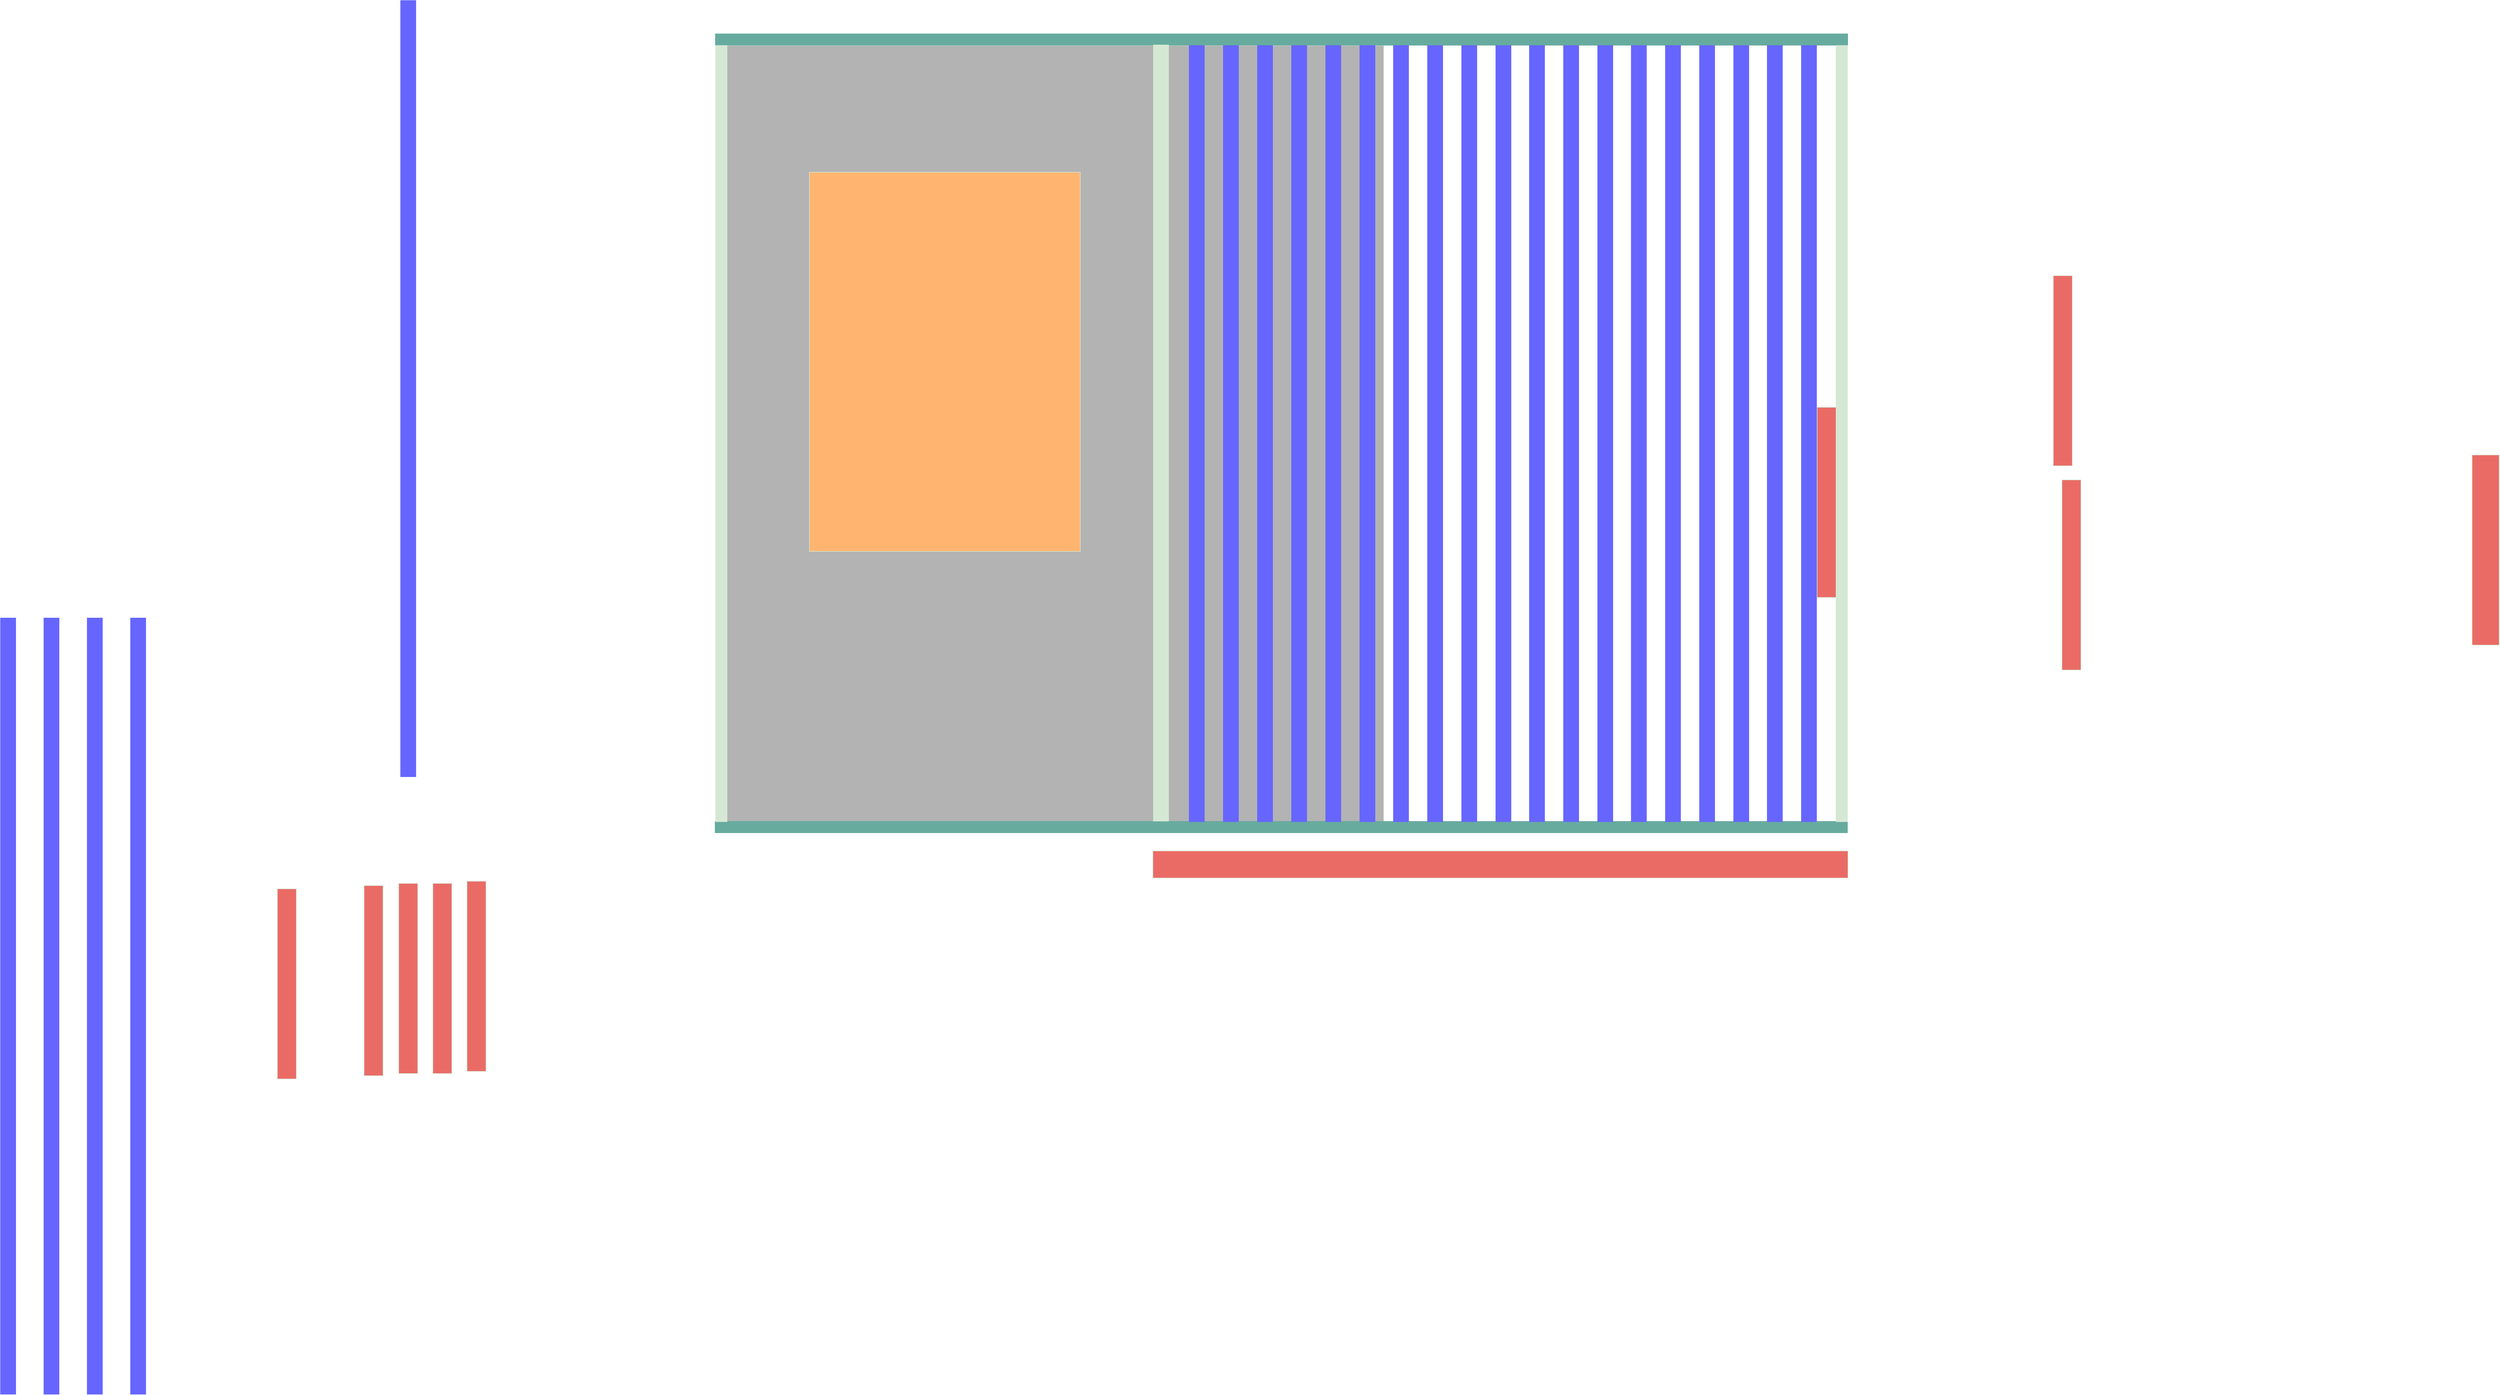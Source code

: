 <mxfile version="24.7.16">
  <diagram name="Page-1" id="JujiUXlHYYviSk_YV650">
    <mxGraphModel dx="4031" dy="1262" grid="0" gridSize="10" guides="1" tooltips="1" connect="1" arrows="1" fold="1" page="1" pageScale="1" pageWidth="827" pageHeight="1169" math="0" shadow="0">
      <root>
        <mxCell id="0" />
        <mxCell id="1" parent="0" />
        <mxCell id="GOBRRxdw49ANM1FNrent-7" value="" style="rounded=0;whiteSpace=wrap;html=1;rotation=0;fillColor=#B3B3B3;strokeColor=#D5E8D4;" parent="1" vertex="1">
          <mxGeometry x="204" y="181" width="1230" height="1433" as="geometry" />
        </mxCell>
        <mxCell id="GOBRRxdw49ANM1FNrent-2" value="" style="rounded=0;whiteSpace=wrap;html=1;rotation=90;fillColor=#67AB9F;strokeColor=#67AB9F;" parent="1" vertex="1">
          <mxGeometry x="1234.5" y="579" width="21" height="2090" as="geometry" />
        </mxCell>
        <mxCell id="GOBRRxdw49ANM1FNrent-3" value="" style="rounded=0;whiteSpace=wrap;html=1;rotation=90;fillColor=#67AB9F;strokeColor=#67AB9F;" parent="1" vertex="1">
          <mxGeometry x="1235" y="-875" width="21" height="2090" as="geometry" />
        </mxCell>
        <mxCell id="GOBRRxdw49ANM1FNrent-4" value="" style="rounded=0;whiteSpace=wrap;html=1;rotation=0;fillColor=#D5E8D4;strokeColor=#D5E8D4;" parent="1" vertex="1">
          <mxGeometry x="201" y="181" width="21" height="1433" as="geometry" />
        </mxCell>
        <mxCell id="GOBRRxdw49ANM1FNrent-5" value="" style="rounded=0;whiteSpace=wrap;html=1;rotation=0;fillColor=#D5E8D4;strokeColor=#D5E8D4;" parent="1" vertex="1">
          <mxGeometry x="2269" y="181" width="21" height="1433" as="geometry" />
        </mxCell>
        <mxCell id="GOBRRxdw49ANM1FNrent-6" value="" style="rounded=0;whiteSpace=wrap;html=1;rotation=0;fillColor=#6666FF;strokeColor=#6666FF;" parent="1" vertex="1">
          <mxGeometry x="1954" y="181" width="28" height="1433" as="geometry" />
        </mxCell>
        <mxCell id="GOBRRxdw49ANM1FNrent-8" value="" style="rounded=0;whiteSpace=wrap;html=1;rotation=0;fillColor=#D5E8D4;strokeColor=#D5E8D4;" parent="1" vertex="1">
          <mxGeometry x="1009" y="180" width="28" height="1433" as="geometry" />
        </mxCell>
        <mxCell id="GOBRRxdw49ANM1FNrent-9" value="" style="rounded=0;whiteSpace=wrap;html=1;rotation=0;fillColor=#EA6B66;strokeColor=#D5E8D4;" parent="1" vertex="1">
          <mxGeometry x="3443" y="937" width="50" height="351" as="geometry" />
        </mxCell>
        <mxCell id="GOBRRxdw49ANM1FNrent-10" value="" style="rounded=0;whiteSpace=wrap;html=1;rotation=0;fillColor=#6666FF;strokeColor=#6666FF;" parent="1" vertex="1">
          <mxGeometry x="1641" y="181" width="28" height="1433" as="geometry" />
        </mxCell>
        <mxCell id="GOBRRxdw49ANM1FNrent-11" value="" style="rounded=0;whiteSpace=wrap;html=1;rotation=0;fillColor=#6666FF;strokeColor=#6666FF;" parent="1" vertex="1">
          <mxGeometry x="1891" y="181" width="28" height="1433" as="geometry" />
        </mxCell>
        <mxCell id="GOBRRxdw49ANM1FNrent-12" value="" style="rounded=0;whiteSpace=wrap;html=1;rotation=0;fillColor=#6666FF;strokeColor=#6666FF;" parent="1" vertex="1">
          <mxGeometry x="2205" y="181" width="28" height="1433" as="geometry" />
        </mxCell>
        <mxCell id="GOBRRxdw49ANM1FNrent-13" value="" style="rounded=0;whiteSpace=wrap;html=1;rotation=0;fillColor=#6666FF;strokeColor=#6666FF;" parent="1" vertex="1">
          <mxGeometry x="1766" y="181" width="28" height="1433" as="geometry" />
        </mxCell>
        <mxCell id="GOBRRxdw49ANM1FNrent-14" value="" style="rounded=0;whiteSpace=wrap;html=1;rotation=0;fillColor=#6666FF;strokeColor=#6666FF;" parent="1" vertex="1">
          <mxGeometry x="1829" y="181" width="28" height="1433" as="geometry" />
        </mxCell>
        <mxCell id="GOBRRxdw49ANM1FNrent-15" value="" style="rounded=0;whiteSpace=wrap;html=1;rotation=0;fillColor=#6666FF;strokeColor=#6666FF;" parent="1" vertex="1">
          <mxGeometry x="1703" y="181" width="28" height="1433" as="geometry" />
        </mxCell>
        <mxCell id="GOBRRxdw49ANM1FNrent-16" value="" style="rounded=0;whiteSpace=wrap;html=1;rotation=0;fillColor=#6666FF;strokeColor=#6666FF;" parent="1" vertex="1">
          <mxGeometry x="2080" y="181" width="28" height="1433" as="geometry" />
        </mxCell>
        <mxCell id="GOBRRxdw49ANM1FNrent-17" value="" style="rounded=0;whiteSpace=wrap;html=1;rotation=0;fillColor=#6666FF;strokeColor=#6666FF;" parent="1" vertex="1">
          <mxGeometry x="2017" y="181" width="28" height="1433" as="geometry" />
        </mxCell>
        <mxCell id="GOBRRxdw49ANM1FNrent-18" value="" style="rounded=0;whiteSpace=wrap;html=1;rotation=0;fillColor=#6666FF;strokeColor=#6666FF;" parent="1" vertex="1">
          <mxGeometry x="2142" y="181" width="28" height="1433" as="geometry" />
        </mxCell>
        <mxCell id="GOBRRxdw49ANM1FNrent-21" value="" style="rounded=0;whiteSpace=wrap;html=1;rotation=0;fillColor=#EA6B66;strokeColor=#D5E8D4;" parent="1" vertex="1">
          <mxGeometry x="2234" y="849" width="35" height="351" as="geometry" />
        </mxCell>
        <mxCell id="GOBRRxdw49ANM1FNrent-22" value="" style="rounded=0;whiteSpace=wrap;html=1;rotation=0;fillColor=#EA6B66;strokeColor=#D5E8D4;" parent="1" vertex="1">
          <mxGeometry x="-258" y="1724" width="35" height="351" as="geometry" />
        </mxCell>
        <mxCell id="GOBRRxdw49ANM1FNrent-33" value="" style="rounded=0;whiteSpace=wrap;html=1;rotation=0;fillColor=#6666FF;strokeColor=#6666FF;" parent="1" vertex="1">
          <mxGeometry x="1327" y="181" width="28" height="1433" as="geometry" />
        </mxCell>
        <mxCell id="GOBRRxdw49ANM1FNrent-35" value="" style="rounded=0;whiteSpace=wrap;html=1;rotation=0;fillColor=#6666FF;strokeColor=#6666FF;" parent="1" vertex="1">
          <mxGeometry x="1264" y="181" width="28" height="1433" as="geometry" />
        </mxCell>
        <mxCell id="GOBRRxdw49ANM1FNrent-36" value="" style="rounded=0;whiteSpace=wrap;html=1;rotation=0;fillColor=#6666FF;strokeColor=#6666FF;" parent="1" vertex="1">
          <mxGeometry x="1578" y="181" width="28" height="1433" as="geometry" />
        </mxCell>
        <mxCell id="GOBRRxdw49ANM1FNrent-37" value="" style="rounded=0;whiteSpace=wrap;html=1;rotation=0;fillColor=#6666FF;strokeColor=#6666FF;" parent="1" vertex="1">
          <mxGeometry x="1138" y="181" width="28" height="1433" as="geometry" />
        </mxCell>
        <mxCell id="GOBRRxdw49ANM1FNrent-38" value="" style="rounded=0;whiteSpace=wrap;html=1;rotation=0;fillColor=#6666FF;strokeColor=#6666FF;" parent="1" vertex="1">
          <mxGeometry x="1201" y="181" width="28" height="1433" as="geometry" />
        </mxCell>
        <mxCell id="GOBRRxdw49ANM1FNrent-39" value="" style="rounded=0;whiteSpace=wrap;html=1;rotation=0;fillColor=#6666FF;strokeColor=#6666FF;" parent="1" vertex="1">
          <mxGeometry x="1075" y="181" width="28" height="1433" as="geometry" />
        </mxCell>
        <mxCell id="GOBRRxdw49ANM1FNrent-40" value="" style="rounded=0;whiteSpace=wrap;html=1;rotation=0;fillColor=#6666FF;strokeColor=#6666FF;" parent="1" vertex="1">
          <mxGeometry x="1452" y="181" width="28" height="1433" as="geometry" />
        </mxCell>
        <mxCell id="GOBRRxdw49ANM1FNrent-41" value="" style="rounded=0;whiteSpace=wrap;html=1;rotation=0;fillColor=#6666FF;strokeColor=#6666FF;" parent="1" vertex="1">
          <mxGeometry x="1390" y="181" width="28" height="1433" as="geometry" />
        </mxCell>
        <mxCell id="GOBRRxdw49ANM1FNrent-42" value="" style="rounded=0;whiteSpace=wrap;html=1;rotation=0;fillColor=#6666FF;strokeColor=#6666FF;" parent="1" vertex="1">
          <mxGeometry x="1515" y="181" width="28" height="1433" as="geometry" />
        </mxCell>
        <mxCell id="GOBRRxdw49ANM1FNrent-43" value="" style="rounded=0;whiteSpace=wrap;html=1;rotation=0;fillColor=#6666FF;strokeColor=#6666FF;" parent="1" vertex="1">
          <mxGeometry x="-1119" y="1238" width="28" height="1433" as="geometry" />
        </mxCell>
        <mxCell id="GOBRRxdw49ANM1FNrent-44" value="" style="rounded=0;whiteSpace=wrap;html=1;rotation=0;fillColor=#6666FF;strokeColor=#6666FF;" parent="1" vertex="1">
          <mxGeometry x="-380.5" y="98" width="28" height="1433" as="geometry" />
        </mxCell>
        <mxCell id="GOBRRxdw49ANM1FNrent-45" value="" style="rounded=0;whiteSpace=wrap;html=1;rotation=0;fillColor=#6666FF;strokeColor=#6666FF;" parent="1" vertex="1">
          <mxGeometry x="-959" y="1238" width="28" height="1433" as="geometry" />
        </mxCell>
        <mxCell id="GOBRRxdw49ANM1FNrent-46" value="" style="rounded=0;whiteSpace=wrap;html=1;rotation=0;fillColor=#6666FF;strokeColor=#6666FF;" parent="1" vertex="1">
          <mxGeometry x="-879" y="1238" width="28" height="1433" as="geometry" />
        </mxCell>
        <mxCell id="GOBRRxdw49ANM1FNrent-47" value="" style="rounded=0;whiteSpace=wrap;html=1;rotation=0;fillColor=#6666FF;strokeColor=#6666FF;" parent="1" vertex="1">
          <mxGeometry x="-1039" y="1238" width="28" height="1433" as="geometry" />
        </mxCell>
        <mxCell id="GOBRRxdw49ANM1FNrent-49" value="" style="rounded=0;whiteSpace=wrap;html=1;rotation=0;fillColor=#FFB570;strokeColor=#D5E8D4;" parent="1" vertex="1">
          <mxGeometry x="374" y="415" width="500" height="700" as="geometry" />
        </mxCell>
        <mxCell id="Vmufo0T2XrgsusS18Q7--1" value="" style="rounded=0;whiteSpace=wrap;html=1;rotation=90;fillColor=#EA6B66;strokeColor=#D5E8D4;" vertex="1" parent="1">
          <mxGeometry x="1624.5" y="1051.5" width="50" height="1283" as="geometry" />
        </mxCell>
        <mxCell id="Vmufo0T2XrgsusS18Q7--2" value="" style="rounded=0;whiteSpace=wrap;html=1;rotation=0;fillColor=#EA6B66;strokeColor=#D5E8D4;" vertex="1" parent="1">
          <mxGeometry x="2670" y="606" width="35" height="351" as="geometry" />
        </mxCell>
        <mxCell id="Vmufo0T2XrgsusS18Q7--3" value="" style="rounded=0;whiteSpace=wrap;html=1;rotation=0;fillColor=#EA6B66;strokeColor=#D5E8D4;" vertex="1" parent="1">
          <mxGeometry x="-321" y="1728" width="35" height="351" as="geometry" />
        </mxCell>
        <mxCell id="Vmufo0T2XrgsusS18Q7--4" value="" style="rounded=0;whiteSpace=wrap;html=1;rotation=0;fillColor=#EA6B66;strokeColor=#D5E8D4;" vertex="1" parent="1">
          <mxGeometry x="2686" y="983" width="35" height="351" as="geometry" />
        </mxCell>
        <mxCell id="Vmufo0T2XrgsusS18Q7--6" value="" style="rounded=0;whiteSpace=wrap;html=1;rotation=0;fillColor=#EA6B66;strokeColor=#D5E8D4;" vertex="1" parent="1">
          <mxGeometry x="-384" y="1728" width="35" height="351" as="geometry" />
        </mxCell>
        <mxCell id="Vmufo0T2XrgsusS18Q7--7" value="" style="rounded=0;whiteSpace=wrap;html=1;rotation=0;fillColor=#EA6B66;strokeColor=#D5E8D4;" vertex="1" parent="1">
          <mxGeometry x="-448" y="1732" width="35" height="351" as="geometry" />
        </mxCell>
        <mxCell id="Vmufo0T2XrgsusS18Q7--8" value="" style="rounded=0;whiteSpace=wrap;html=1;rotation=0;fillColor=#EA6B66;strokeColor=#D5E8D4;" vertex="1" parent="1">
          <mxGeometry x="-608" y="1738" width="35" height="351" as="geometry" />
        </mxCell>
      </root>
    </mxGraphModel>
  </diagram>
</mxfile>
